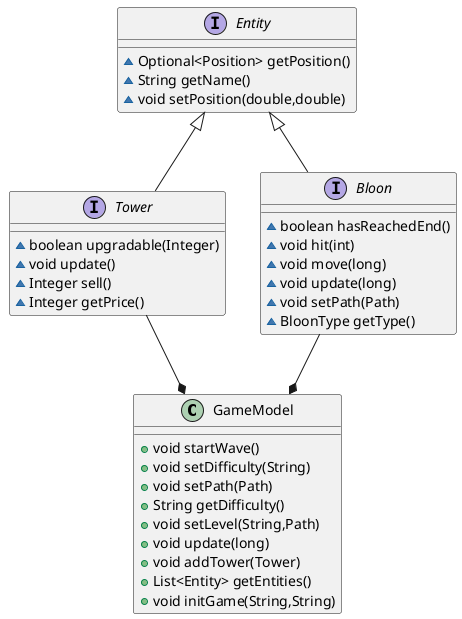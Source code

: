 @startuml
class GameModel {
+ void startWave()
+ void setDifficulty(String)
+ void setPath(Path)
+ String getDifficulty()
+ void setLevel(String,Path)
+ void update(long)
+ void addTower(Tower)
+ List<Entity> getEntities()
+ void initGame(String,String)
}

interface Entity {
~ Optional<Position> getPosition()
~ String getName()
~ void setPosition(double,double)
}

interface Tower {
~ boolean upgradable(Integer)
~ void update()
~ Integer sell()
~ Integer getPrice()
}

interface Bloon {
~ boolean hasReachedEnd()
~ void hit(int)
~ void move(long)
~ void update(long)
~ void setPath(Path)
~ BloonType getType()
}


Entity <|-- Tower
Entity <|-- Bloon
Tower --* GameModel
Bloon --* GameModel
@enduml